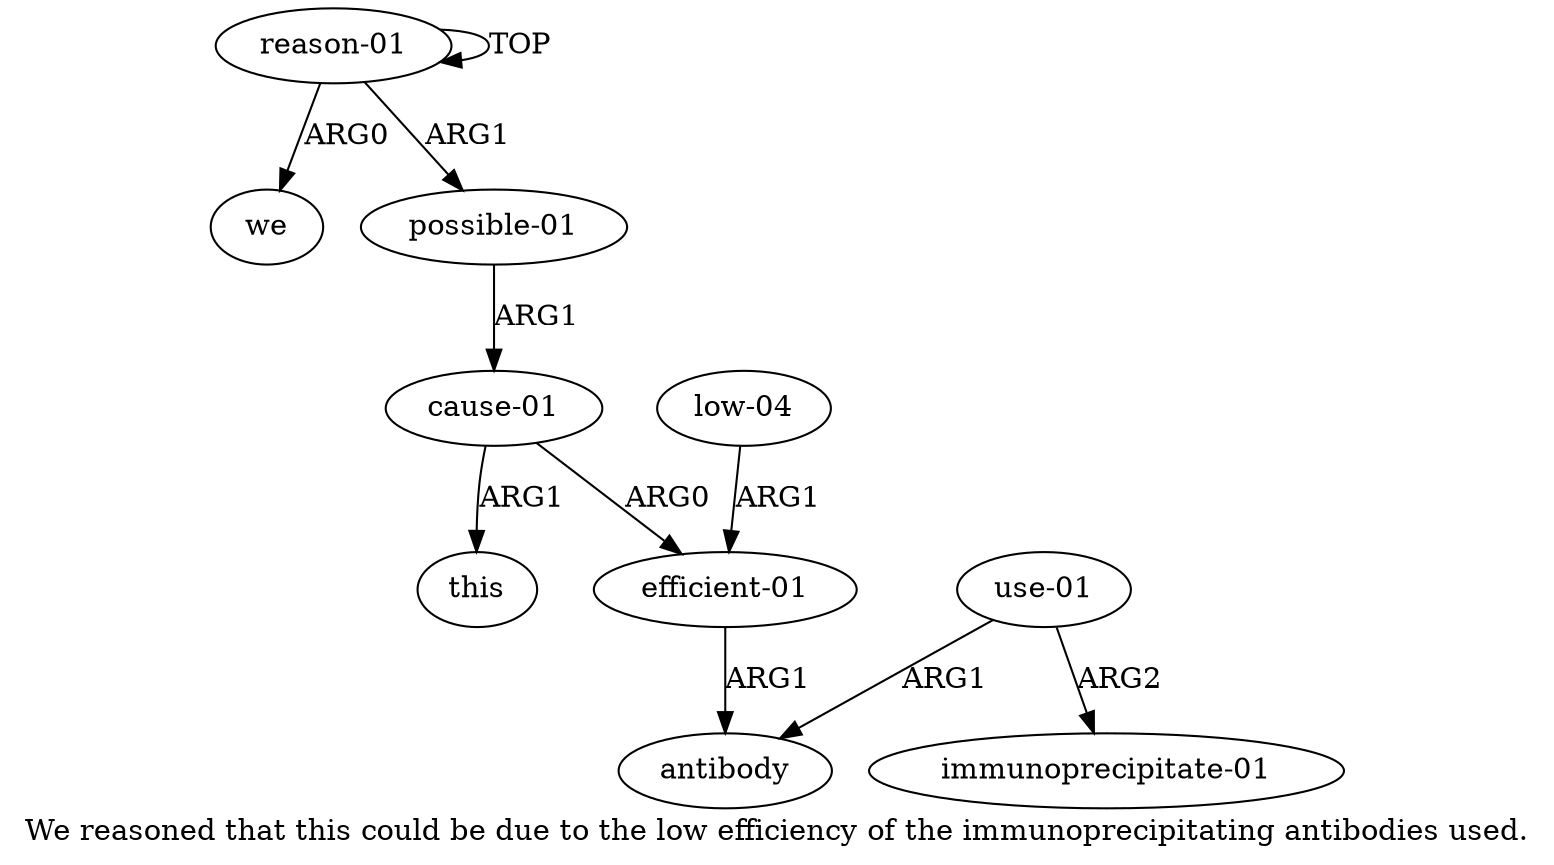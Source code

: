 digraph  {
	graph [label="We reasoned that this could be due to the low efficiency of the immunoprecipitating antibodies used."];
	node [label="\N"];
	a1	 [color=black,
		gold_ind=1,
		gold_label=we,
		label=we,
		test_ind=1,
		test_label=we];
	a0	 [color=black,
		gold_ind=0,
		gold_label="reason-01",
		label="reason-01",
		test_ind=0,
		test_label="reason-01"];
	a0 -> a1 [key=0,
	color=black,
	gold_label=ARG0,
	label=ARG0,
	test_label=ARG0];
a0 -> a0 [key=0,
color=black,
gold_label=TOP,
label=TOP,
test_label=TOP];
a2 [color=black,
gold_ind=2,
gold_label="possible-01",
label="possible-01",
test_ind=2,
test_label="possible-01"];
a0 -> a2 [key=0,
color=black,
gold_label=ARG1,
label=ARG1,
test_label=ARG1];
a3 [color=black,
gold_ind=3,
gold_label="cause-01",
label="cause-01",
test_ind=3,
test_label="cause-01"];
a4 [color=black,
gold_ind=4,
gold_label="efficient-01",
label="efficient-01",
test_ind=4,
test_label="efficient-01"];
a3 -> a4 [key=0,
color=black,
gold_label=ARG0,
label=ARG0,
test_label=ARG0];
a9 [color=black,
gold_ind=9,
gold_label=this,
label=this,
test_ind=9,
test_label=this];
a3 -> a9 [key=0,
color=black,
gold_label=ARG1,
label=ARG1,
test_label=ARG1];
a2 -> a3 [key=0,
color=black,
gold_label=ARG1,
label=ARG1,
test_label=ARG1];
a5 [color=black,
gold_ind=5,
gold_label=antibody,
label=antibody,
test_ind=5,
test_label=antibody];
a4 -> a5 [key=0,
color=black,
gold_label=ARG1,
label=ARG1,
test_label=ARG1];
a7 [color=black,
gold_ind=7,
gold_label="immunoprecipitate-01",
label="immunoprecipitate-01",
test_ind=7,
test_label="immunoprecipitate-01"];
a6 [color=black,
gold_ind=6,
gold_label="use-01",
label="use-01",
test_ind=6,
test_label="use-01"];
a6 -> a5 [key=0,
color=black,
gold_label=ARG1,
label=ARG1,
test_label=ARG1];
a6 -> a7 [key=0,
color=black,
gold_label=ARG2,
label=ARG2,
test_label=ARG2];
a8 [color=black,
gold_ind=8,
gold_label="low-04",
label="low-04",
test_ind=8,
test_label="low-04"];
a8 -> a4 [key=0,
color=black,
gold_label=ARG1,
label=ARG1,
test_label=ARG1];
}
